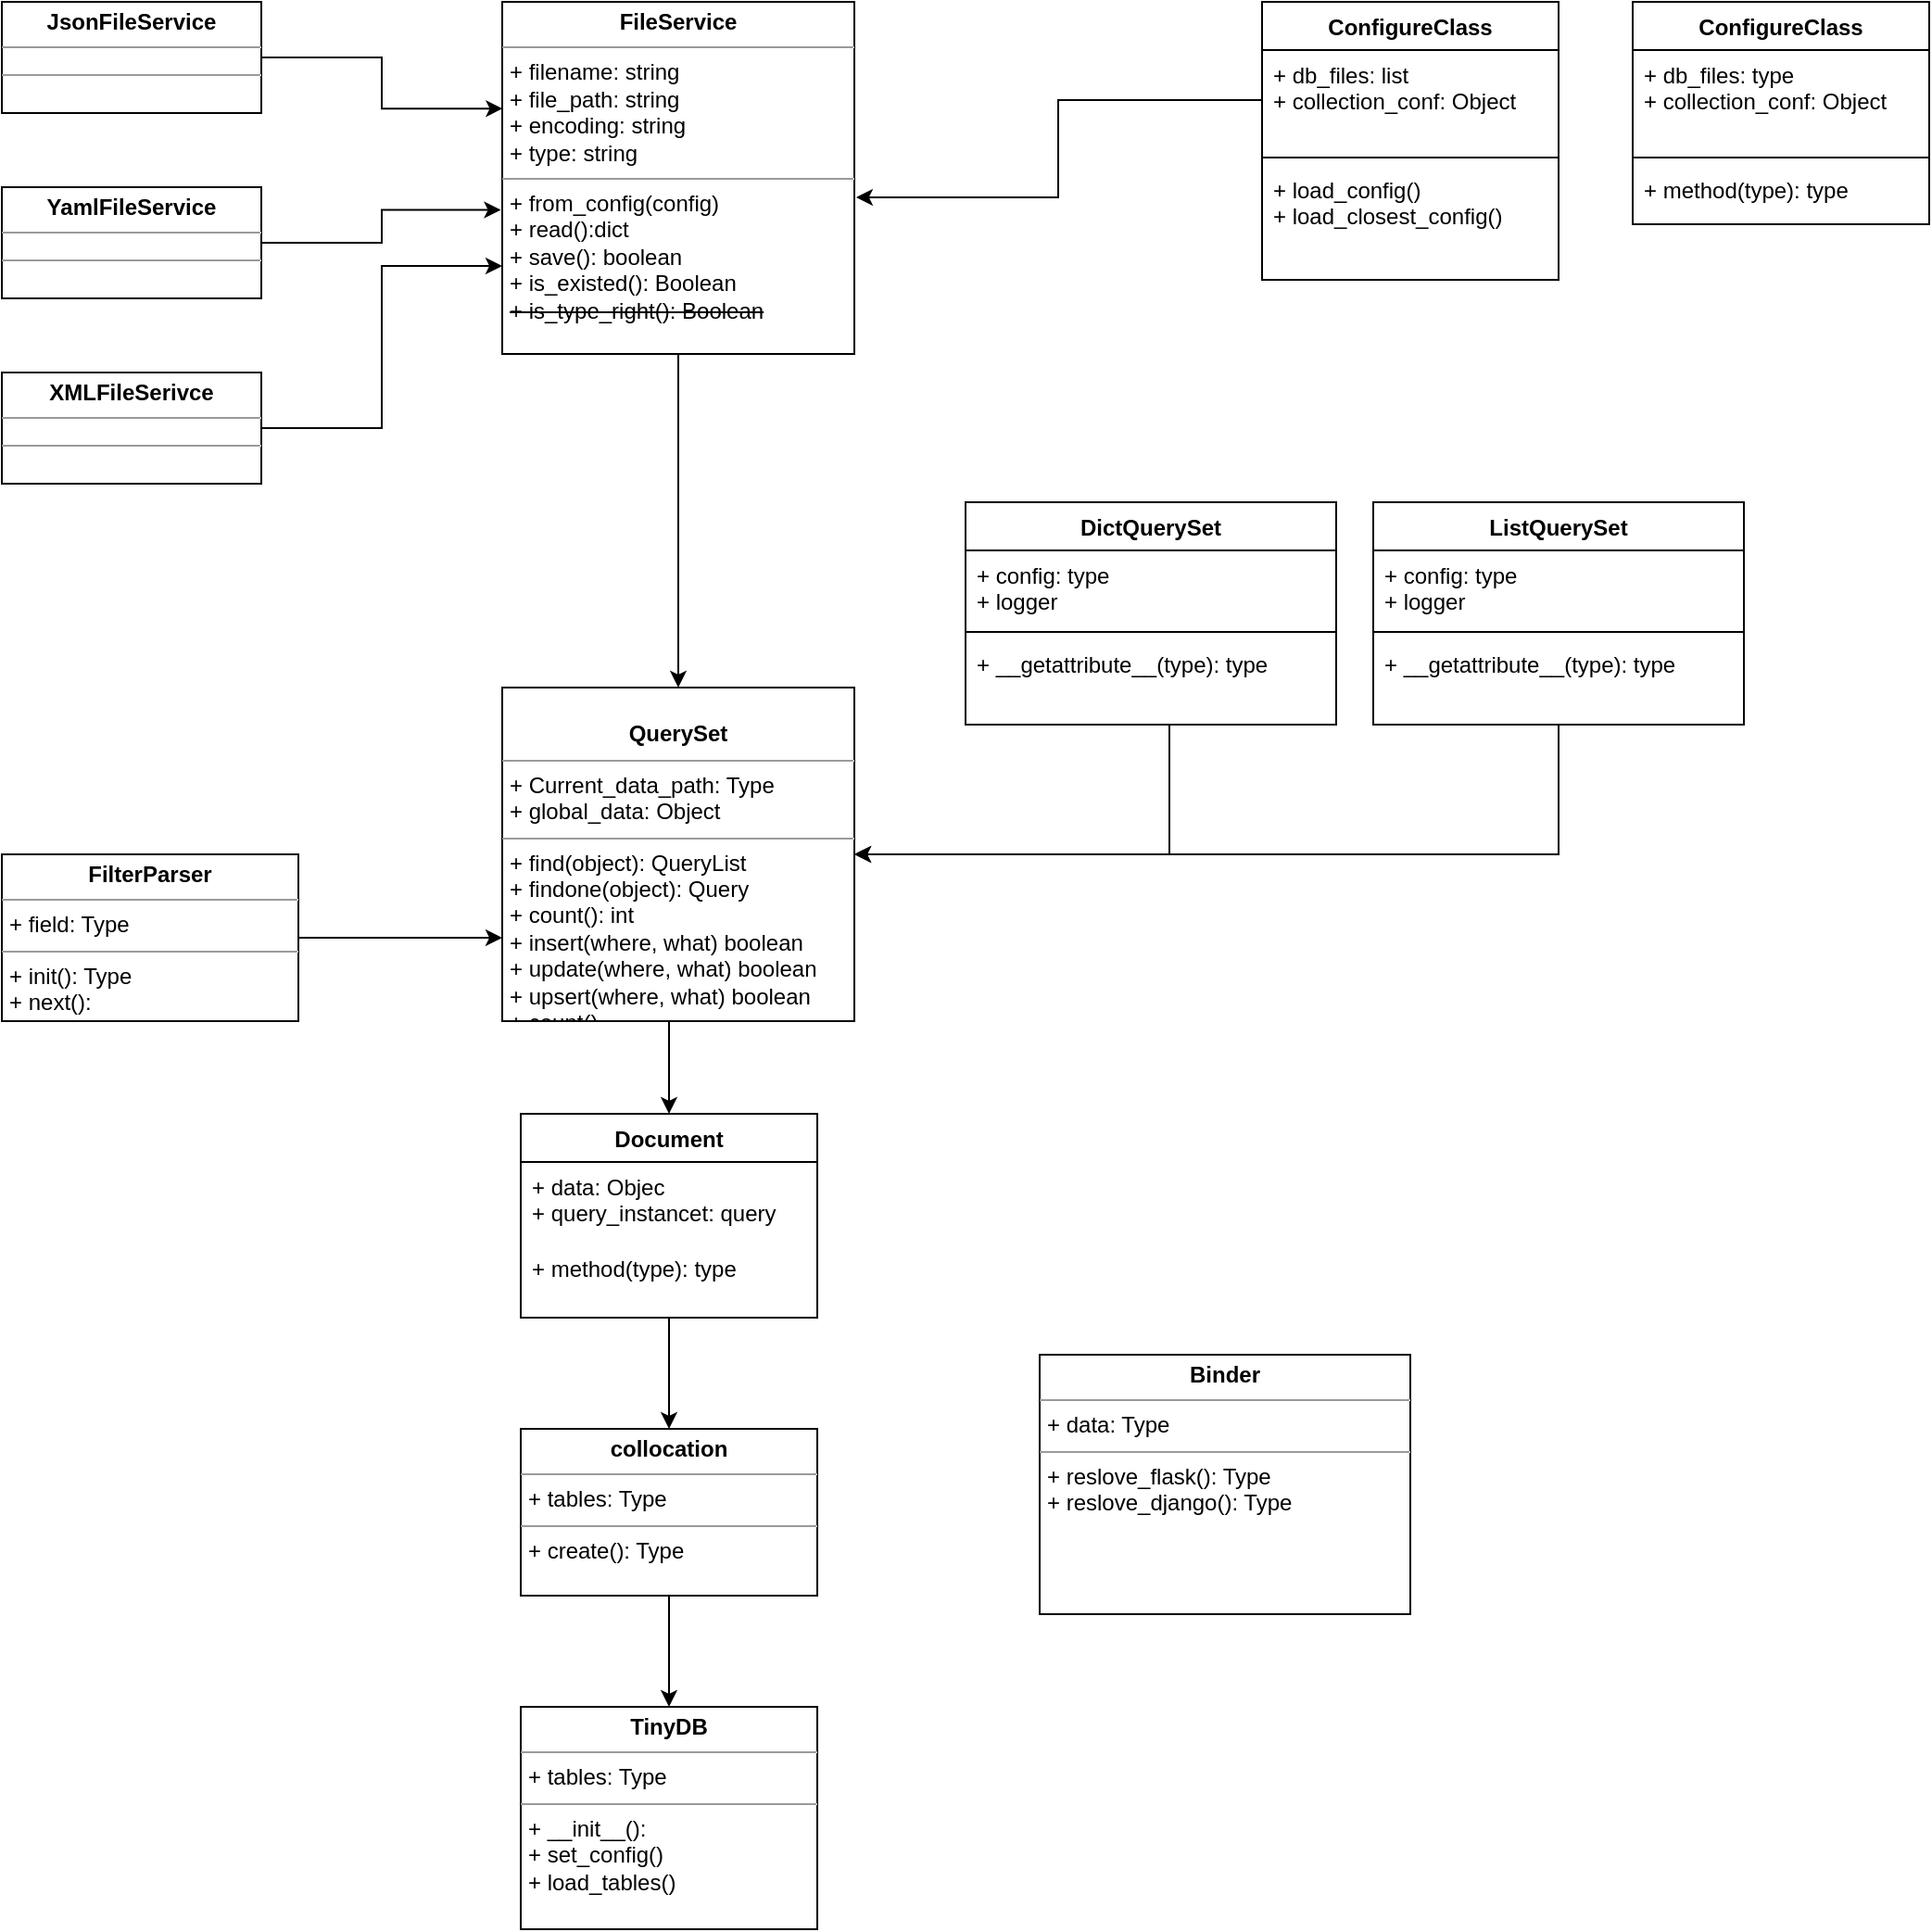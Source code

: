 <mxfile version="13.7.9" type="embed"><diagram id="7QSUNFfB7bSyw-1ak077" name="Page-1"><mxGraphModel dx="2069" dy="721" grid="1" gridSize="10" guides="1" tooltips="1" connect="1" arrows="1" fold="1" page="1" pageScale="1" pageWidth="850" pageHeight="1100" math="0" shadow="0"><root><mxCell id="0"/><mxCell id="1" parent="0"/><mxCell id="53" style="edgeStyle=orthogonalEdgeStyle;rounded=0;orthogonalLoop=1;jettySize=auto;html=1;entryX=0.5;entryY=0;entryDx=0;entryDy=0;" parent="1" source="2" target="3" edge="1"><mxGeometry relative="1" as="geometry"><Array as="points"><mxPoint x="285" y="310"/><mxPoint x="285" y="310"/></Array></mxGeometry></mxCell><mxCell id="2" value="&lt;p style=&quot;margin: 0px ; margin-top: 4px ; text-align: center&quot;&gt;&lt;b&gt;FileService&lt;/b&gt;&lt;/p&gt;&lt;hr size=&quot;1&quot;&gt;&lt;p style=&quot;margin: 0px ; margin-left: 4px&quot;&gt;+ filename: string&lt;br&gt;+ file_path: string&lt;/p&gt;&lt;p style=&quot;margin: 0px ; margin-left: 4px&quot;&gt;+ encoding: string&lt;/p&gt;&lt;p style=&quot;margin: 0px ; margin-left: 4px&quot;&gt;&lt;span&gt;+ type: string&lt;/span&gt;&lt;br&gt;&lt;/p&gt;&lt;hr size=&quot;1&quot;&gt;&lt;p style=&quot;margin: 0px ; margin-left: 4px&quot;&gt;+ from_config(config)&lt;/p&gt;&lt;p style=&quot;margin: 0px ; margin-left: 4px&quot;&gt;+ read():dict&lt;br&gt;+ save(): boolean&lt;/p&gt;&lt;p style=&quot;margin: 0px ; margin-left: 4px&quot;&gt;+ is_existed(): Boolean&lt;/p&gt;&lt;p style=&quot;margin: 0px ; margin-left: 4px&quot;&gt;&lt;strike&gt;+ is_type_right(): Boolean&lt;/strike&gt;&lt;/p&gt;" style="verticalAlign=top;align=left;overflow=fill;fontSize=12;fontFamily=Helvetica;html=1;" parent="1" vertex="1"><mxGeometry x="190" y="40" width="190" height="190" as="geometry"/></mxCell><mxCell id="63" style="edgeStyle=orthogonalEdgeStyle;rounded=0;orthogonalLoop=1;jettySize=auto;html=1;entryX=0.5;entryY=0;entryDx=0;entryDy=0;" parent="1" source="3" target="31" edge="1"><mxGeometry relative="1" as="geometry"><Array as="points"><mxPoint x="280" y="600"/><mxPoint x="280" y="600"/></Array></mxGeometry></mxCell><mxCell id="3" value="&lt;p style=&quot;margin: 0px ; margin-top: 4px ; text-align: center&quot;&gt;&lt;br&gt;&lt;b&gt;QuerySet&lt;/b&gt;&lt;/p&gt;&lt;hr size=&quot;1&quot;&gt;&lt;p style=&quot;margin: 0px ; margin-left: 4px&quot;&gt;+ Current_data_path: Type&lt;br&gt;+ global_data: Object&lt;/p&gt;&lt;hr size=&quot;1&quot;&gt;&lt;p style=&quot;margin: 0px ; margin-left: 4px&quot;&gt;+ find(object): QueryList&lt;br&gt;+ findone(object): Query&lt;/p&gt;&lt;p style=&quot;margin: 0px ; margin-left: 4px&quot;&gt;+ count(): int&lt;/p&gt;&lt;p style=&quot;margin: 0px ; margin-left: 4px&quot;&gt;+ insert(where, what) boolean&lt;/p&gt;&lt;p style=&quot;margin: 0px ; margin-left: 4px&quot;&gt;+ update(where, what) boolean&lt;/p&gt;&lt;p style=&quot;margin: 0px ; margin-left: 4px&quot;&gt;+ upsert(where, what) boolean&lt;/p&gt;&lt;p style=&quot;margin: 0px ; margin-left: 4px&quot;&gt;+ count()&lt;/p&gt;&lt;p style=&quot;margin: 0px ; margin-left: 4px&quot;&gt;+ ontains()&lt;/p&gt;&lt;p style=&quot;margin: 0px ; margin-left: 4px&quot;&gt;+ search()&lt;/p&gt;" style="verticalAlign=top;align=left;overflow=fill;fontSize=12;fontFamily=Helvetica;html=1;" parent="1" vertex="1"><mxGeometry x="190" y="410" width="190" height="180" as="geometry"/></mxCell><mxCell id="6" value="DictQuerySet" style="swimlane;fontStyle=1;align=center;verticalAlign=top;childLayout=stackLayout;horizontal=1;startSize=26;horizontalStack=0;resizeParent=1;resizeParentMax=0;resizeLast=0;collapsible=1;marginBottom=0;" parent="1" vertex="1"><mxGeometry x="440" y="310" width="200" height="120" as="geometry"/></mxCell><mxCell id="7" value="+ config: type&#10;+ logger" style="text;strokeColor=none;fillColor=none;align=left;verticalAlign=top;spacingLeft=4;spacingRight=4;overflow=hidden;rotatable=0;points=[[0,0.5],[1,0.5]];portConstraint=eastwest;" parent="6" vertex="1"><mxGeometry y="26" width="200" height="40" as="geometry"/></mxCell><mxCell id="8" value="" style="line;strokeWidth=1;fillColor=none;align=left;verticalAlign=middle;spacingTop=-1;spacingLeft=3;spacingRight=3;rotatable=0;labelPosition=right;points=[];portConstraint=eastwest;" parent="6" vertex="1"><mxGeometry y="66" width="200" height="8" as="geometry"/></mxCell><mxCell id="9" value="+ __getattribute__(type): type" style="text;strokeColor=none;fillColor=none;align=left;verticalAlign=top;spacingLeft=4;spacingRight=4;overflow=hidden;rotatable=0;points=[[0,0.5],[1,0.5]];portConstraint=eastwest;" parent="6" vertex="1"><mxGeometry y="74" width="200" height="46" as="geometry"/></mxCell><mxCell id="22" value="&lt;p style=&quot;margin: 0px ; margin-top: 4px ; text-align: center&quot;&gt;&lt;b&gt;Binder&lt;/b&gt;&lt;/p&gt;&lt;hr size=&quot;1&quot;&gt;&lt;p style=&quot;margin: 0px ; margin-left: 4px&quot;&gt;+ data: Type&lt;/p&gt;&lt;hr size=&quot;1&quot;&gt;&lt;p style=&quot;margin: 0px ; margin-left: 4px&quot;&gt;+ reslove_flask(): Type&lt;/p&gt;&lt;p style=&quot;margin: 0px ; margin-left: 4px&quot;&gt;+ reslove_django(): Type&lt;/p&gt;" style="verticalAlign=top;align=left;overflow=fill;fontSize=12;fontFamily=Helvetica;html=1;" parent="1" vertex="1"><mxGeometry x="480" y="770" width="200" height="140" as="geometry"/></mxCell><mxCell id="23" style="edgeStyle=orthogonalEdgeStyle;rounded=0;orthogonalLoop=1;jettySize=auto;html=1;entryX=1.005;entryY=0.555;entryDx=0;entryDy=0;entryPerimeter=0;" parent="1" source="13" target="2" edge="1"><mxGeometry relative="1" as="geometry"/></mxCell><mxCell id="24" value="&lt;p style=&quot;margin: 0px ; margin-top: 4px ; text-align: center&quot;&gt;&lt;b&gt;TinyDB&lt;/b&gt;&lt;/p&gt;&lt;hr size=&quot;1&quot;&gt;&lt;p style=&quot;margin: 0px ; margin-left: 4px&quot;&gt;+ tables: Type&lt;/p&gt;&lt;hr size=&quot;1&quot;&gt;&lt;p style=&quot;margin: 0px ; margin-left: 4px&quot;&gt;+ __init__():&amp;nbsp;&lt;/p&gt;&lt;p style=&quot;margin: 0px ; margin-left: 4px&quot;&gt;+ set_config()&lt;/p&gt;&lt;p style=&quot;margin: 0px ; margin-left: 4px&quot;&gt;+ load_tables()&lt;/p&gt;" style="verticalAlign=top;align=left;overflow=fill;fontSize=12;fontFamily=Helvetica;html=1;" parent="1" vertex="1"><mxGeometry x="200" y="960" width="160" height="120" as="geometry"/></mxCell><mxCell id="12" value="ConfigureClass" style="swimlane;fontStyle=1;align=center;verticalAlign=top;childLayout=stackLayout;horizontal=1;startSize=26;horizontalStack=0;resizeParent=1;resizeParentMax=0;resizeLast=0;collapsible=1;marginBottom=0;" parent="1" vertex="1"><mxGeometry x="600" y="40" width="160" height="150" as="geometry"/></mxCell><mxCell id="13" value="+ db_files: list&#10;+ collection_conf: Object" style="text;strokeColor=none;fillColor=none;align=left;verticalAlign=top;spacingLeft=4;spacingRight=4;overflow=hidden;rotatable=0;points=[[0,0.5],[1,0.5]];portConstraint=eastwest;" parent="12" vertex="1"><mxGeometry y="26" width="160" height="54" as="geometry"/></mxCell><mxCell id="14" value="" style="line;strokeWidth=1;fillColor=none;align=left;verticalAlign=middle;spacingTop=-1;spacingLeft=3;spacingRight=3;rotatable=0;labelPosition=right;points=[];portConstraint=eastwest;" parent="12" vertex="1"><mxGeometry y="80" width="160" height="8" as="geometry"/></mxCell><mxCell id="15" value="+ load_config()&#10;+ load_closest_config()" style="text;strokeColor=none;fillColor=none;align=left;verticalAlign=top;spacingLeft=4;spacingRight=4;overflow=hidden;rotatable=0;points=[[0,0.5],[1,0.5]];portConstraint=eastwest;" parent="12" vertex="1"><mxGeometry y="88" width="160" height="62" as="geometry"/></mxCell><mxCell id="41" style="edgeStyle=orthogonalEdgeStyle;rounded=0;orthogonalLoop=1;jettySize=auto;html=1;entryX=0.001;entryY=0.303;entryDx=0;entryDy=0;entryPerimeter=0;" parent="1" source="38" target="2" edge="1"><mxGeometry relative="1" as="geometry"/></mxCell><mxCell id="38" value="&lt;p style=&quot;margin: 0px ; margin-top: 4px ; text-align: center&quot;&gt;&lt;b&gt;JsonFileService&lt;/b&gt;&lt;/p&gt;&lt;hr size=&quot;1&quot;&gt;&lt;div style=&quot;height: 2px&quot;&gt;&lt;/div&gt;&lt;hr size=&quot;1&quot;&gt;&lt;div style=&quot;height: 2px&quot;&gt;&lt;/div&gt;" style="verticalAlign=top;align=left;overflow=fill;fontSize=12;fontFamily=Helvetica;html=1;" parent="1" vertex="1"><mxGeometry x="-80" y="40" width="140" height="60" as="geometry"/></mxCell><mxCell id="42" style="edgeStyle=orthogonalEdgeStyle;rounded=0;orthogonalLoop=1;jettySize=auto;html=1;entryX=-0.004;entryY=0.591;entryDx=0;entryDy=0;entryPerimeter=0;" parent="1" source="39" target="2" edge="1"><mxGeometry relative="1" as="geometry"/></mxCell><mxCell id="39" value="&lt;p style=&quot;margin: 0px ; margin-top: 4px ; text-align: center&quot;&gt;&lt;b&gt;YamlFileService&lt;/b&gt;&lt;/p&gt;&lt;hr size=&quot;1&quot;&gt;&lt;div style=&quot;height: 2px&quot;&gt;&lt;/div&gt;&lt;hr size=&quot;1&quot;&gt;&lt;div style=&quot;height: 2px&quot;&gt;&lt;/div&gt;" style="verticalAlign=top;align=left;overflow=fill;fontSize=12;fontFamily=Helvetica;html=1;" parent="1" vertex="1"><mxGeometry x="-80" y="140" width="140" height="60" as="geometry"/></mxCell><mxCell id="43" style="edgeStyle=orthogonalEdgeStyle;rounded=0;orthogonalLoop=1;jettySize=auto;html=1;entryX=0;entryY=0.75;entryDx=0;entryDy=0;" parent="1" source="40" target="2" edge="1"><mxGeometry relative="1" as="geometry"/></mxCell><mxCell id="40" value="&lt;p style=&quot;margin: 0px ; margin-top: 4px ; text-align: center&quot;&gt;&lt;b&gt;XMLFileSerivce&lt;/b&gt;&lt;/p&gt;&lt;hr size=&quot;1&quot;&gt;&lt;div style=&quot;height: 2px&quot;&gt;&lt;/div&gt;&lt;hr size=&quot;1&quot;&gt;&lt;div style=&quot;height: 2px&quot;&gt;&lt;/div&gt;" style="verticalAlign=top;align=left;overflow=fill;fontSize=12;fontFamily=Helvetica;html=1;" parent="1" vertex="1"><mxGeometry x="-80" y="240" width="140" height="60" as="geometry"/></mxCell><mxCell id="17" value="ConfigureClass" style="swimlane;fontStyle=1;align=center;verticalAlign=top;childLayout=stackLayout;horizontal=1;startSize=26;horizontalStack=0;resizeParent=1;resizeParentMax=0;resizeLast=0;collapsible=1;marginBottom=0;" parent="1" vertex="1"><mxGeometry x="800" y="40" width="160" height="120" as="geometry"/></mxCell><mxCell id="18" value="+ db_files: type&#10;+ collection_conf: Object" style="text;strokeColor=none;fillColor=none;align=left;verticalAlign=top;spacingLeft=4;spacingRight=4;overflow=hidden;rotatable=0;points=[[0,0.5],[1,0.5]];portConstraint=eastwest;" parent="17" vertex="1"><mxGeometry y="26" width="160" height="54" as="geometry"/></mxCell><mxCell id="19" value="" style="line;strokeWidth=1;fillColor=none;align=left;verticalAlign=middle;spacingTop=-1;spacingLeft=3;spacingRight=3;rotatable=0;labelPosition=right;points=[];portConstraint=eastwest;" parent="17" vertex="1"><mxGeometry y="80" width="160" height="8" as="geometry"/></mxCell><mxCell id="20" value="+ method(type): type" style="text;strokeColor=none;fillColor=none;align=left;verticalAlign=top;spacingLeft=4;spacingRight=4;overflow=hidden;rotatable=0;points=[[0,0.5],[1,0.5]];portConstraint=eastwest;" parent="17" vertex="1"><mxGeometry y="88" width="160" height="32" as="geometry"/></mxCell><mxCell id="52" style="edgeStyle=orthogonalEdgeStyle;rounded=0;orthogonalLoop=1;jettySize=auto;html=1;entryX=1;entryY=0.5;entryDx=0;entryDy=0;" parent="1" source="47" target="3" edge="1"><mxGeometry relative="1" as="geometry"><Array as="points"><mxPoint x="760" y="500"/></Array></mxGeometry></mxCell><mxCell id="47" value="ListQuerySet" style="swimlane;fontStyle=1;align=center;verticalAlign=top;childLayout=stackLayout;horizontal=1;startSize=26;horizontalStack=0;resizeParent=1;resizeParentMax=0;resizeLast=0;collapsible=1;marginBottom=0;" parent="1" vertex="1"><mxGeometry x="660" y="310" width="200" height="120" as="geometry"/></mxCell><mxCell id="48" value="+ config: type&#10;+ logger" style="text;strokeColor=none;fillColor=none;align=left;verticalAlign=top;spacingLeft=4;spacingRight=4;overflow=hidden;rotatable=0;points=[[0,0.5],[1,0.5]];portConstraint=eastwest;" parent="47" vertex="1"><mxGeometry y="26" width="200" height="40" as="geometry"/></mxCell><mxCell id="49" value="" style="line;strokeWidth=1;fillColor=none;align=left;verticalAlign=middle;spacingTop=-1;spacingLeft=3;spacingRight=3;rotatable=0;labelPosition=right;points=[];portConstraint=eastwest;" parent="47" vertex="1"><mxGeometry y="66" width="200" height="8" as="geometry"/></mxCell><mxCell id="50" value="+ __getattribute__(type): type" style="text;strokeColor=none;fillColor=none;align=left;verticalAlign=top;spacingLeft=4;spacingRight=4;overflow=hidden;rotatable=0;points=[[0,0.5],[1,0.5]];portConstraint=eastwest;" parent="47" vertex="1"><mxGeometry y="74" width="200" height="46" as="geometry"/></mxCell><mxCell id="51" style="edgeStyle=orthogonalEdgeStyle;rounded=0;orthogonalLoop=1;jettySize=auto;html=1;" parent="1" source="9" target="3" edge="1"><mxGeometry relative="1" as="geometry"><Array as="points"><mxPoint x="550" y="500"/></Array></mxGeometry></mxCell><mxCell id="61" style="edgeStyle=orthogonalEdgeStyle;rounded=0;orthogonalLoop=1;jettySize=auto;html=1;entryX=0.5;entryY=0;entryDx=0;entryDy=0;" parent="1" source="31" target="59" edge="1"><mxGeometry relative="1" as="geometry"/></mxCell><mxCell id="62" style="edgeStyle=orthogonalEdgeStyle;rounded=0;orthogonalLoop=1;jettySize=auto;html=1;entryX=0.5;entryY=0;entryDx=0;entryDy=0;" parent="1" source="59" target="24" edge="1"><mxGeometry relative="1" as="geometry"/></mxCell><mxCell id="59" value="&lt;p style=&quot;margin: 0px ; margin-top: 4px ; text-align: center&quot;&gt;&lt;b&gt;collocation&lt;/b&gt;&lt;/p&gt;&lt;hr size=&quot;1&quot;&gt;&lt;p style=&quot;margin: 0px ; margin-left: 4px&quot;&gt;+ tables: Type&lt;/p&gt;&lt;hr size=&quot;1&quot;&gt;&lt;p style=&quot;margin: 0px ; margin-left: 4px&quot;&gt;+ create(): Type&lt;/p&gt;" style="verticalAlign=top;align=left;overflow=fill;fontSize=12;fontFamily=Helvetica;html=1;" parent="1" vertex="1"><mxGeometry x="200" y="810" width="160" height="90" as="geometry"/></mxCell><mxCell id="31" value="Document" style="swimlane;fontStyle=1;align=center;verticalAlign=top;childLayout=stackLayout;horizontal=1;startSize=26;horizontalStack=0;resizeParent=1;resizeParentMax=0;resizeLast=0;collapsible=1;marginBottom=0;" parent="1" vertex="1"><mxGeometry x="200" y="640" width="160" height="110" as="geometry"/></mxCell><mxCell id="32" value="+ data: Objec&#10;+ query_instancet: query" style="text;strokeColor=none;fillColor=none;align=left;verticalAlign=top;spacingLeft=4;spacingRight=4;overflow=hidden;rotatable=0;points=[[0,0.5],[1,0.5]];portConstraint=eastwest;" parent="31" vertex="1"><mxGeometry y="26" width="160" height="44" as="geometry"/></mxCell><mxCell id="34" value="+ method(type): type" style="text;strokeColor=none;fillColor=none;align=left;verticalAlign=top;spacingLeft=4;spacingRight=4;overflow=hidden;rotatable=0;points=[[0,0.5],[1,0.5]];portConstraint=eastwest;" parent="31" vertex="1"><mxGeometry y="70" width="160" height="40" as="geometry"/></mxCell><mxCell id="65" style="edgeStyle=orthogonalEdgeStyle;rounded=0;orthogonalLoop=1;jettySize=auto;html=1;entryX=0;entryY=0.75;entryDx=0;entryDy=0;" parent="1" source="64" target="3" edge="1"><mxGeometry relative="1" as="geometry"/></mxCell><mxCell id="64" value="&lt;p style=&quot;margin: 0px ; margin-top: 4px ; text-align: center&quot;&gt;&lt;b&gt;FilterParser&lt;/b&gt;&lt;/p&gt;&lt;hr size=&quot;1&quot;&gt;&lt;p style=&quot;margin: 0px ; margin-left: 4px&quot;&gt;+ field: Type&lt;/p&gt;&lt;hr size=&quot;1&quot;&gt;&lt;p style=&quot;margin: 0px ; margin-left: 4px&quot;&gt;+ init(): Type&lt;/p&gt;&lt;p style=&quot;margin: 0px ; margin-left: 4px&quot;&gt;+ next():&lt;/p&gt;" style="verticalAlign=top;align=left;overflow=fill;fontSize=12;fontFamily=Helvetica;html=1;" parent="1" vertex="1"><mxGeometry x="-80" y="500" width="160" height="90" as="geometry"/></mxCell></root></mxGraphModel></diagram></mxfile>